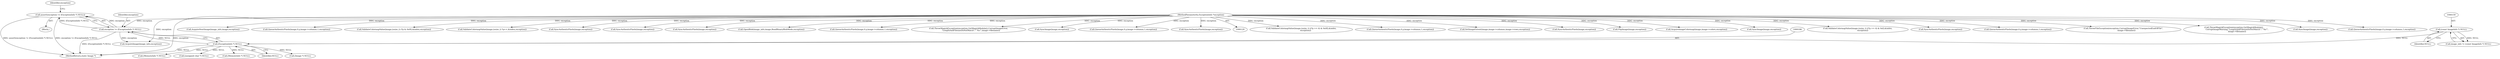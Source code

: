 digraph "0_ImageMagick_db0add932fb850d762b02604ca3053b7d7ab6deb@API" {
"1000182" [label="(Call,assert(exception != (ExceptionInfo *) NULL))"];
"1000183" [label="(Call,exception != (ExceptionInfo *) NULL)"];
"1000131" [label="(MethodParameterIn,ExceptionInfo *exception)"];
"1000185" [label="(Call,(ExceptionInfo *) NULL)"];
"1000158" [label="(Call,(const ImageInfo *) NULL)"];
"1002649" [label="(Call,ValidateColormapValue(image,(ssize_t) ((*p >> 4) & 0x0f),&index,\n              exception))"];
"1003506" [label="(Call,QueueAuthenticPixels(image,0,y,image->columns,1,exception))"];
"1001514" [label="(Call,SetImageExtent(image,image->columns,image->rows,exception))"];
"1001847" [label="(Call,(MemoryInfo *) NULL)"];
"1002736" [label="(Call,SyncAuthenticPixels(image,exception))"];
"1000158" [label="(Call,(const ImageInfo *) NULL)"];
"1000187" [label="(Identifier,NULL)"];
"1000183" [label="(Call,exception != (ExceptionInfo *) NULL)"];
"1003799" [label="(Call,FlipImage(image,exception))"];
"1001558" [label="(Call,AcquireImageColormap(image,image->colors,exception))"];
"1000184" [label="(Identifier,exception)"];
"1002579" [label="(Call,SyncImage(image,exception))"];
"1002700" [label="(Call,ValidateColormapValue(image,(ssize_t) ((*p >> 4) & 0xf),&index,\n                exception))"];
"1003245" [label="(Call,SyncAuthenticPixels(image,exception))"];
"1002616" [label="(Call,QueueAuthenticPixels(image,0,y,image->columns,1,exception))"];
"1003781" [label="(Call,ThrowFileException(exception,CorruptImageError,\"UnexpectedEndOfFile\",\n          image->filename))"];
"1001191" [label="(Call,ThrowMagickException(exception,GetMagickModule(),\n          CorruptImageWarning,\"LengthAndFilesizeDoNotMatch\",\"`%s'\",\n          image->filename))"];
"1002772" [label="(Call,SyncImage(image,exception))"];
"1002425" [label="(Call,QueueAuthenticPixels(image,0,y,image->columns,1,exception))"];
"1003885" [label="(Call,AcquireNextImage(image_info,image,exception))"];
"1000185" [label="(Call,(ExceptionInfo *) NULL)"];
"1000196" [label="(Call,AcquireImage(image_info,exception))"];
"1003337" [label="(Call,QueueAuthenticPixels(image,0,y,image->columns,1,exception))"];
"1001586" [label="(Call,(unsigned char *) NULL)"];
"1002670" [label="(Call,ValidateColormapValue(image,(ssize_t) (*p & 0x0f),&index,exception))"];
"1002856" [label="(Call,ValidateColormapValue(image,(ssize_t) *p++,&index,exception))"];
"1003941" [label="(MethodReturn,static Image *)"];
"1003711" [label="(Call,SyncAuthenticPixels(image,exception))"];
"1000182" [label="(Call,assert(exception != (ExceptionInfo *) NULL))"];
"1002876" [label="(Call,SyncAuthenticPixels(image,exception))"];
"1002543" [label="(Call,SyncAuthenticPixels(image,exception))"];
"1000156" [label="(Call,image_info != (const ImageInfo *) NULL)"];
"1000201" [label="(Call,OpenBlob(image_info,image,ReadBinaryBlobMode,exception))"];
"1003000" [label="(Call,QueueAuthenticPixels(image,0,y,image->columns,1,exception))"];
"1001170" [label="(Call,ThrowMagickException(exception,GetMagickModule(),CorruptImageError,\n        \"LengthAndFilesizeDoNotMatch\",\"`%s'\",image->filename))"];
"1000191" [label="(Identifier,exception)"];
"1000132" [label="(Block,)"];
"1000160" [label="(Identifier,NULL)"];
"1000216" [label="(Call,(Image *) NULL)"];
"1002923" [label="(Call,SyncImage(image,exception))"];
"1002826" [label="(Call,QueueAuthenticPixels(image,0,y,image->columns,1,exception))"];
"1000131" [label="(MethodParameterIn,ExceptionInfo *exception)"];
"1003398" [label="(Call,SyncAuthenticPixels(image,exception))"];
"1001916" [label="(Call,(MemoryInfo *) NULL)"];
"1000182" -> "1000132"  [label="AST: "];
"1000182" -> "1000183"  [label="CFG: "];
"1000183" -> "1000182"  [label="AST: "];
"1000191" -> "1000182"  [label="CFG: "];
"1000182" -> "1003941"  [label="DDG: assert(exception != (ExceptionInfo *) NULL)"];
"1000182" -> "1003941"  [label="DDG: exception != (ExceptionInfo *) NULL"];
"1000183" -> "1000182"  [label="DDG: exception"];
"1000183" -> "1000182"  [label="DDG: (ExceptionInfo *) NULL"];
"1000183" -> "1000185"  [label="CFG: "];
"1000184" -> "1000183"  [label="AST: "];
"1000185" -> "1000183"  [label="AST: "];
"1000183" -> "1003941"  [label="DDG: (ExceptionInfo *) NULL"];
"1000131" -> "1000183"  [label="DDG: exception"];
"1000185" -> "1000183"  [label="DDG: NULL"];
"1000183" -> "1000196"  [label="DDG: exception"];
"1000131" -> "1000129"  [label="AST: "];
"1000131" -> "1003941"  [label="DDG: exception"];
"1000131" -> "1000196"  [label="DDG: exception"];
"1000131" -> "1000201"  [label="DDG: exception"];
"1000131" -> "1001170"  [label="DDG: exception"];
"1000131" -> "1001191"  [label="DDG: exception"];
"1000131" -> "1001514"  [label="DDG: exception"];
"1000131" -> "1001558"  [label="DDG: exception"];
"1000131" -> "1002425"  [label="DDG: exception"];
"1000131" -> "1002543"  [label="DDG: exception"];
"1000131" -> "1002579"  [label="DDG: exception"];
"1000131" -> "1002616"  [label="DDG: exception"];
"1000131" -> "1002649"  [label="DDG: exception"];
"1000131" -> "1002670"  [label="DDG: exception"];
"1000131" -> "1002700"  [label="DDG: exception"];
"1000131" -> "1002736"  [label="DDG: exception"];
"1000131" -> "1002772"  [label="DDG: exception"];
"1000131" -> "1002826"  [label="DDG: exception"];
"1000131" -> "1002856"  [label="DDG: exception"];
"1000131" -> "1002876"  [label="DDG: exception"];
"1000131" -> "1002923"  [label="DDG: exception"];
"1000131" -> "1003000"  [label="DDG: exception"];
"1000131" -> "1003245"  [label="DDG: exception"];
"1000131" -> "1003337"  [label="DDG: exception"];
"1000131" -> "1003398"  [label="DDG: exception"];
"1000131" -> "1003506"  [label="DDG: exception"];
"1000131" -> "1003711"  [label="DDG: exception"];
"1000131" -> "1003781"  [label="DDG: exception"];
"1000131" -> "1003799"  [label="DDG: exception"];
"1000131" -> "1003885"  [label="DDG: exception"];
"1000185" -> "1000187"  [label="CFG: "];
"1000186" -> "1000185"  [label="AST: "];
"1000187" -> "1000185"  [label="AST: "];
"1000185" -> "1003941"  [label="DDG: NULL"];
"1000158" -> "1000185"  [label="DDG: NULL"];
"1000185" -> "1000216"  [label="DDG: NULL"];
"1000185" -> "1001586"  [label="DDG: NULL"];
"1000185" -> "1001847"  [label="DDG: NULL"];
"1000185" -> "1001916"  [label="DDG: NULL"];
"1000158" -> "1000156"  [label="AST: "];
"1000158" -> "1000160"  [label="CFG: "];
"1000159" -> "1000158"  [label="AST: "];
"1000160" -> "1000158"  [label="AST: "];
"1000156" -> "1000158"  [label="CFG: "];
"1000158" -> "1000156"  [label="DDG: NULL"];
}
